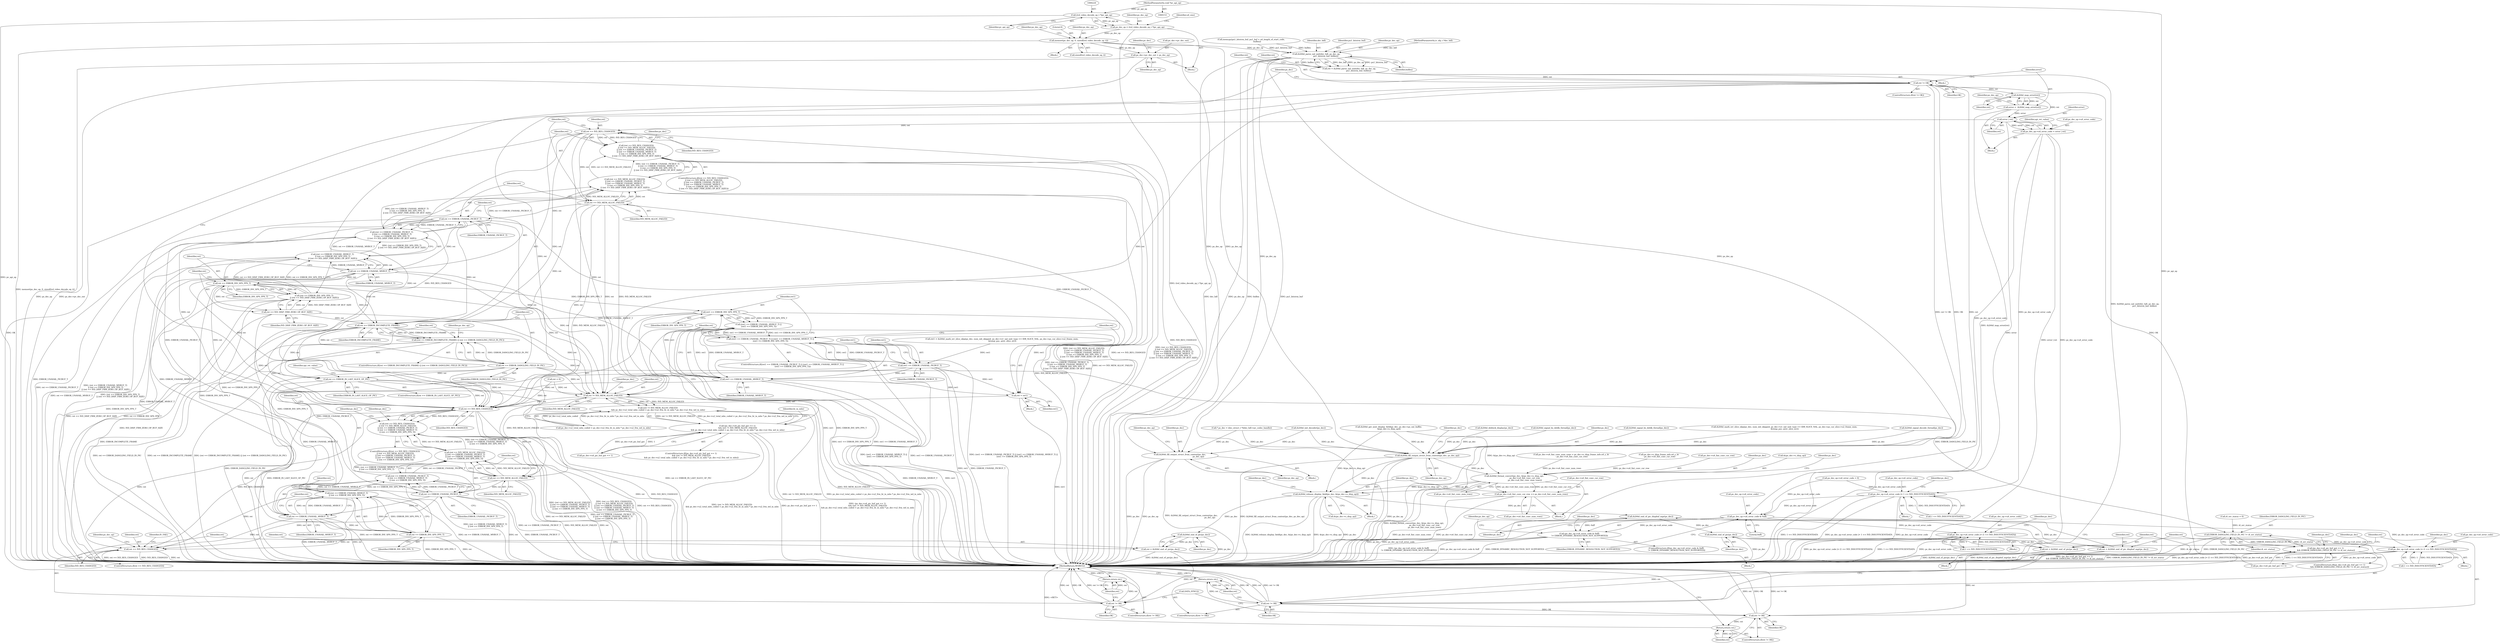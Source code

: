digraph "0_Android_e86d3cfd2bc28dac421092106751e5638d54a848@pointer" {
"1000156" [label="(MethodParameterIn,void *pv_api_op)"];
"1000223" [label="(Call,(ivd_video_decode_op_t *)pv_api_op)"];
"1000221" [label="(Call,ps_dec_op = (ivd_video_decode_op_t *)pv_api_op)"];
"1000233" [label="(Call,memset(ps_dec_op, 0, sizeof(ivd_video_decode_op_t)))"];
"1000243" [label="(Call,ps_dec->pv_dec_out = ps_dec_op)"];
"1001279" [label="(Call,ih264d_fill_output_struct_from_context(ps_dec,\n                                                           ps_dec_op))"];
"1001320" [label="(Call,ih264d_parse_nal_unit(dec_hdl, ps_dec_op,\n                              pu1_bitstrm_buf, buflen))"];
"1001318" [label="(Call,ret = ih264d_parse_nal_unit(dec_hdl, ps_dec_op,\n                              pu1_bitstrm_buf, buflen))"];
"1001326" [label="(Call,ret != OK)"];
"1001333" [label="(Call,ih264d_map_error(ret))"];
"1001331" [label="(Call,error =  ih264d_map_error(ret))"];
"1001339" [label="(Call,error | ret)"];
"1001335" [label="(Call,ps_dec_op->u4_error_code = error | ret)"];
"1001265" [label="(Call,ps_dec_op->u4_error_code |= 1 << IVD_INSUFFICIENTDATA)"];
"1001776" [label="(Call,ps_dec_op->u4_error_code & 0xff)"];
"1001775" [label="(Call,(ps_dec_op->u4_error_code & 0xff)\n != ERROR_DYNAMIC_RESOLUTION_NOT_SUPPORTED)"];
"1001808" [label="(Call,ps_dec_op->u4_error_code |= (1 << IVD_INSUFFICIENTDATA))"];
"1001828" [label="(Call,ps_dec_op->u4_error_code |= (1 << IVD_INSUFFICIENTDATA))"];
"1001347" [label="(Call,ret == IVD_RES_CHANGED)"];
"1001346" [label="(Call,(ret == IVD_RES_CHANGED)\n || (ret == IVD_MEM_ALLOC_FAILED)\n || (ret == ERROR_UNAVAIL_PICBUF_T)\n || (ret == ERROR_UNAVAIL_MVBUF_T)\n || (ret == ERROR_INV_SPS_PPS_T)\n || (ret == IVD_DISP_FRM_ZERO_OP_BUF_SIZE))"];
"1001351" [label="(Call,ret == IVD_MEM_ALLOC_FAILED)"];
"1001350" [label="(Call,(ret == IVD_MEM_ALLOC_FAILED)\n || (ret == ERROR_UNAVAIL_PICBUF_T)\n || (ret == ERROR_UNAVAIL_MVBUF_T)\n || (ret == ERROR_INV_SPS_PPS_T)\n || (ret == IVD_DISP_FRM_ZERO_OP_BUF_SIZE))"];
"1001355" [label="(Call,ret == ERROR_UNAVAIL_PICBUF_T)"];
"1001354" [label="(Call,(ret == ERROR_UNAVAIL_PICBUF_T)\n || (ret == ERROR_UNAVAIL_MVBUF_T)\n || (ret == ERROR_INV_SPS_PPS_T)\n || (ret == IVD_DISP_FRM_ZERO_OP_BUF_SIZE))"];
"1001359" [label="(Call,ret == ERROR_UNAVAIL_MVBUF_T)"];
"1001358" [label="(Call,(ret == ERROR_UNAVAIL_MVBUF_T)\n || (ret == ERROR_INV_SPS_PPS_T)\n || (ret == IVD_DISP_FRM_ZERO_OP_BUF_SIZE))"];
"1001363" [label="(Call,ret == ERROR_INV_SPS_PPS_T)"];
"1001362" [label="(Call,(ret == ERROR_INV_SPS_PPS_T)\n || (ret == IVD_DISP_FRM_ZERO_OP_BUF_SIZE))"];
"1001631" [label="(Call,(ret == ERROR_UNAVAIL_MVBUF_T)\n || (ret == ERROR_INV_SPS_PPS_T))"];
"1001627" [label="(Call,(ret == ERROR_UNAVAIL_PICBUF_T)\n || (ret == ERROR_UNAVAIL_MVBUF_T)\n || (ret == ERROR_INV_SPS_PPS_T))"];
"1001623" [label="(Call,(ret == IVD_MEM_ALLOC_FAILED)\n || (ret == ERROR_UNAVAIL_PICBUF_T)\n || (ret == ERROR_UNAVAIL_MVBUF_T)\n || (ret == ERROR_INV_SPS_PPS_T))"];
"1001619" [label="(Call,(ret == IVD_RES_CHANGED)\n || (ret == IVD_MEM_ALLOC_FAILED)\n || (ret == ERROR_UNAVAIL_PICBUF_T)\n || (ret == ERROR_UNAVAIL_MVBUF_T)\n || (ret == ERROR_INV_SPS_PPS_T))"];
"1001366" [label="(Call,ret == IVD_DISP_FRM_ZERO_OP_BUF_SIZE)"];
"1001378" [label="(Call,ret == ERROR_INCOMPLETE_FRAME)"];
"1001377" [label="(Call,(ret == ERROR_INCOMPLETE_FRAME) || (ret == ERROR_DANGLING_FIELD_IN_PIC))"];
"1001381" [label="(Call,ret == ERROR_DANGLING_FIELD_IN_PIC)"];
"1001395" [label="(Call,ret == ERROR_IN_LAST_SLICE_OF_PIC)"];
"1001510" [label="(Call,ret != IVD_MEM_ALLOC_FAILED)"];
"1001509" [label="(Call,(ret != IVD_MEM_ALLOC_FAILED)\n && ps_dec->u2_total_mbs_coded < ps_dec->u2_frm_ht_in_mbs * ps_dec->u2_frm_wd_in_mbs)"];
"1001503" [label="(Call,(ps_dec->u4_pic_buf_got == 1)\n && (ret != IVD_MEM_ALLOC_FAILED)\n && ps_dec->u2_total_mbs_coded < ps_dec->u2_frm_ht_in_mbs * ps_dec->u2_frm_wd_in_mbs)"];
"1001620" [label="(Call,ret == IVD_RES_CHANGED)"];
"1001624" [label="(Call,ret == IVD_MEM_ALLOC_FAILED)"];
"1001628" [label="(Call,ret == ERROR_UNAVAIL_PICBUF_T)"];
"1001632" [label="(Call,ret == ERROR_UNAVAIL_MVBUF_T)"];
"1001635" [label="(Call,ret == ERROR_INV_SPS_PPS_T)"];
"1001651" [label="(Call,ret == IVD_RES_CHANGED)"];
"1001881" [label="(Call,ERROR_DANGLING_FIELD_IN_PIC != i4_err_status)"];
"1001875" [label="(Call,(ps_dec->u4_pic_buf_got == 1)\n && (ERROR_DANGLING_FIELD_IN_PIC != i4_err_status))"];
"1001611" [label="(Call,ret1 == ERROR_INV_SPS_PPS_T)"];
"1001607" [label="(Call,(ret1 == ERROR_UNAVAIL_MVBUF_T) ||\n (ret1 == ERROR_INV_SPS_PPS_T))"];
"1001603" [label="(Call,(ret1 == ERROR_UNAVAIL_PICBUF_T) || (ret1 == ERROR_UNAVAIL_MVBUF_T) ||\n (ret1 == ERROR_INV_SPS_PPS_T))"];
"1001615" [label="(Call,ret = ret1)"];
"1001608" [label="(Call,ret1 == ERROR_UNAVAIL_MVBUF_T)"];
"1001604" [label="(Call,ret1 == ERROR_UNAVAIL_PICBUF_T)"];
"1002237" [label="(Call,ret != OK)"];
"1002240" [label="(Return,return ret;)"];
"1002247" [label="(Call,ret != OK)"];
"1002250" [label="(Return,return ret;)"];
"1002259" [label="(Call,ret != OK)"];
"1002262" [label="(Return,return ret;)"];
"1002092" [label="(Call,ih264d_fill_output_struct_from_context(ps_dec, ps_dec_op))"];
"1002123" [label="(Call,ih264d_format_convert(ps_dec, &(ps_dec->s_disp_op),\n                                  ps_dec->u4_fmt_conv_cur_row,\n                                  ps_dec->u4_fmt_conv_num_rows))"];
"1002135" [label="(Call,ps_dec->u4_fmt_conv_cur_row += ps_dec->u4_fmt_conv_num_rows)"];
"1002142" [label="(Call,ih264d_release_display_field(ps_dec, &(ps_dec->s_disp_op)))"];
"1002234" [label="(Call,ih264d_end_of_pic_dispbuf_mgr(ps_dec))"];
"1002232" [label="(Call,ret = ih264d_end_of_pic_dispbuf_mgr(ps_dec))"];
"1002244" [label="(Call,ih264d_end_of_pic(ps_dec))"];
"1002242" [label="(Call,ret = ih264d_end_of_pic(ps_dec))"];
"1002256" [label="(Call,ih264d_end_of_pic(ps_dec))"];
"1002254" [label="(Call,ret = ih264d_end_of_pic(ps_dec))"];
"1001502" [label="(ControlStructure,if((ps_dec->u4_pic_buf_got == 1)\n && (ret != IVD_MEM_ALLOC_FAILED)\n && ps_dec->u2_total_mbs_coded < ps_dec->u2_frm_ht_in_mbs * ps_dec->u2_frm_wd_in_mbs))"];
"1001629" [label="(Identifier,ret)"];
"1001335" [label="(Call,ps_dec_op->u4_error_code = error | ret)"];
"1001379" [label="(Identifier,ret)"];
"1002247" [label="(Call,ret != OK)"];
"1001328" [label="(Identifier,OK)"];
"1001269" [label="(Call,1 << IVD_INSUFFICIENTDATA)"];
"1002248" [label="(Identifier,ret)"];
"1001882" [label="(Identifier,ERROR_DANGLING_FIELD_IN_PIC)"];
"1001343" [label="(Identifier,api_ret_value)"];
"1001259" [label="(Block,)"];
"1001828" [label="(Call,ps_dec_op->u4_error_code |= (1 << IVD_INSUFFICIENTDATA))"];
"1001615" [label="(Call,ret = ret1)"];
"1001650" [label="(ControlStructure,if(ret == IVD_RES_CHANGED))"];
"1002253" [label="(Block,)"];
"1002135" [label="(Call,ps_dec->u4_fmt_conv_cur_row += ps_dec->u4_fmt_conv_num_rows)"];
"1001340" [label="(Identifier,error)"];
"1002114" [label="(Call,ps_dec->s_disp_frame_info.u4_y_ht\n - ps_dec->u4_fmt_conv_cur_row)"];
"1000234" [label="(Identifier,ps_dec_op)"];
"1002244" [label="(Call,ih264d_end_of_pic(ps_dec))"];
"1001387" [label="(Identifier,ps_dec_op)"];
"1002249" [label="(Identifier,OK)"];
"1002245" [label="(Identifier,ps_dec)"];
"1001614" [label="(Block,)"];
"1001358" [label="(Call,(ret == ERROR_UNAVAIL_MVBUF_T)\n || (ret == ERROR_INV_SPS_PPS_T)\n || (ret == IVD_DISP_FRM_ZERO_OP_BUF_SIZE))"];
"1001377" [label="(Call,(ret == ERROR_INCOMPLETE_FRAME) || (ret == ERROR_DANGLING_FIELD_IN_PIC))"];
"1002250" [label="(Return,return ret;)"];
"1002046" [label="(Identifier,ps_dec)"];
"1002124" [label="(Identifier,ps_dec)"];
"1001345" [label="(ControlStructure,if((ret == IVD_RES_CHANGED)\n || (ret == IVD_MEM_ALLOC_FAILED)\n || (ret == ERROR_UNAVAIL_PICBUF_T)\n || (ret == ERROR_UNAVAIL_MVBUF_T)\n || (ret == ERROR_INV_SPS_PPS_T)\n || (ret == IVD_DISP_FRM_ZERO_OP_BUF_SIZE)))"];
"1001349" [label="(Identifier,IVD_RES_CHANGED)"];
"1001284" [label="(Identifier,ps_dec_op)"];
"1001324" [label="(Identifier,buflen)"];
"1001281" [label="(Identifier,ps_dec_op)"];
"1001367" [label="(Identifier,ret)"];
"1001329" [label="(Block,)"];
"1001381" [label="(Call,ret == ERROR_DANGLING_FIELD_IN_PIC)"];
"1000159" [label="(Call,* ps_dec = (dec_struct_t *)(dec_hdl->pv_codec_handle))"];
"1001515" [label="(Identifier,ps_dec)"];
"1000194" [label="(Call,ret = 0)"];
"1002231" [label="(Block,)"];
"1002251" [label="(Identifier,ret)"];
"1002241" [label="(Identifier,ret)"];
"1001888" [label="(Identifier,ps_dec)"];
"1001876" [label="(Call,ps_dec->u4_pic_buf_got == 1)"];
"1001322" [label="(Identifier,ps_dec_op)"];
"1001361" [label="(Identifier,ERROR_UNAVAIL_MVBUF_T)"];
"1000225" [label="(Identifier,pv_api_op)"];
"1002098" [label="(Identifier,ps_dec)"];
"1001634" [label="(Identifier,ERROR_UNAVAIL_MVBUF_T)"];
"1001360" [label="(Identifier,ret)"];
"1002243" [label="(Identifier,ret)"];
"1001380" [label="(Identifier,ERROR_INCOMPLETE_FRAME)"];
"1001781" [label="(Identifier,ERROR_DYNAMIC_RESOLUTION_NOT_SUPPORTED)"];
"1001509" [label="(Call,(ret != IVD_MEM_ALLOC_FAILED)\n && ps_dec->u2_total_mbs_coded < ps_dec->u2_frm_ht_in_mbs * ps_dec->u2_frm_wd_in_mbs)"];
"1000251" [label="(Identifier,ps_dec)"];
"1001396" [label="(Identifier,ret)"];
"1001531" [label="(Identifier,ht_in_mbs)"];
"1001359" [label="(Call,ret == ERROR_UNAVAIL_MVBUF_T)"];
"1002139" [label="(Call,ps_dec->u4_fmt_conv_num_rows)"];
"1000154" [label="(MethodParameterIn,iv_obj_t *dec_hdl)"];
"1001394" [label="(ControlStructure,if(ret == ERROR_IN_LAST_SLICE_OF_PIC))"];
"1002258" [label="(ControlStructure,if(ret != OK))"];
"1002152" [label="(Identifier,ps_dec)"];
"1001657" [label="(Identifier,ps_dec_op)"];
"1001613" [label="(Identifier,ERROR_INV_SPS_PPS_T)"];
"1002132" [label="(Call,ps_dec->u4_fmt_conv_num_rows)"];
"1001318" [label="(Call,ret = ih264d_parse_nal_unit(dec_hdl, ps_dec_op,\n                              pu1_bitstrm_buf, buflen))"];
"1002254" [label="(Call,ret = ih264d_end_of_pic(ps_dec))"];
"1001347" [label="(Call,ret == IVD_RES_CHANGED)"];
"1001625" [label="(Identifier,ret)"];
"1001405" [label="(Identifier,ps_dec)"];
"1000240" [label="(Identifier,ps_dec_op)"];
"1001607" [label="(Call,(ret1 == ERROR_UNAVAIL_MVBUF_T) ||\n (ret1 == ERROR_INV_SPS_PPS_T))"];
"1002235" [label="(Identifier,ps_dec)"];
"1000222" [label="(Identifier,ps_dec_op)"];
"1002233" [label="(Identifier,ret)"];
"1001231" [label="(Call,memcpy(pu1_bitstrm_buf, pu1_buf + u4_length_of_start_code,\n                   buflen))"];
"1001511" [label="(Identifier,ret)"];
"1002052" [label="(Block,)"];
"1001651" [label="(Call,ret == IVD_RES_CHANGED)"];
"1001635" [label="(Call,ret == ERROR_INV_SPS_PPS_T)"];
"1000226" [label="(Block,)"];
"1001348" [label="(Identifier,ret)"];
"1001785" [label="(Identifier,ps_dec_op)"];
"1001775" [label="(Call,(ps_dec_op->u4_error_code & 0xff)\n != ERROR_DYNAMIC_RESOLUTION_NOT_SUPPORTED)"];
"1002109" [label="(Block,)"];
"1001935" [label="(Call,ih264d_deblock_display(ps_dec))"];
"1001382" [label="(Identifier,ret)"];
"1001636" [label="(Identifier,ret)"];
"1001621" [label="(Identifier,ret)"];
"1001626" [label="(Identifier,IVD_MEM_ALLOC_FAILED)"];
"1001278" [label="(Block,)"];
"1001609" [label="(Identifier,ret1)"];
"1001395" [label="(Call,ret == ERROR_IN_LAST_SLICE_OF_PIC)"];
"1001652" [label="(Identifier,ret)"];
"1000229" [label="(Identifier,u4_size)"];
"1000223" [label="(Call,(ivd_video_decode_op_t *)pv_api_op)"];
"1000157" [label="(Block,)"];
"1002242" [label="(Call,ret = ih264d_end_of_pic(ps_dec))"];
"1001279" [label="(Call,ih264d_fill_output_struct_from_context(ps_dec,\n                                                           ps_dec_op))"];
"1001612" [label="(Identifier,ret1)"];
"1001504" [label="(Call,ps_dec->u4_pic_buf_got == 1)"];
"1002092" [label="(Call,ih264d_fill_output_struct_from_context(ps_dec, ps_dec_op))"];
"1001327" [label="(Identifier,ret)"];
"1001372" [label="(Identifier,ps_dec)"];
"1002125" [label="(Call,&(ps_dec->s_disp_op))"];
"1001337" [label="(Identifier,ps_dec_op)"];
"1001618" [label="(ControlStructure,if((ret == IVD_RES_CHANGED)\n || (ret == IVD_MEM_ALLOC_FAILED)\n || (ret == ERROR_UNAVAIL_PICBUF_T)\n || (ret == ERROR_UNAVAIL_MVBUF_T)\n || (ret == ERROR_INV_SPS_PPS_T)))"];
"1000156" [label="(MethodParameterIn,void *pv_api_op)"];
"1001653" [label="(Identifier,IVD_RES_CHANGED)"];
"1001368" [label="(Identifier,IVD_DISP_FRM_ZERO_OP_BUF_SIZE)"];
"1002262" [label="(Return,return ret;)"];
"1002136" [label="(Call,ps_dec->u4_fmt_conv_cur_row)"];
"1001776" [label="(Call,ps_dec_op->u4_error_code & 0xff)"];
"1001331" [label="(Call,error =  ih264d_map_error(ret))"];
"1001334" [label="(Identifier,ret)"];
"1000490" [label="(Call,ps_dec_op->u4_error_code = 0)"];
"1000998" [label="(Block,)"];
"1001829" [label="(Call,ps_dec_op->u4_error_code)"];
"1001356" [label="(Identifier,ret)"];
"1001341" [label="(Identifier,ret)"];
"1002240" [label="(Return,return ret;)"];
"1002137" [label="(Identifier,ps_dec)"];
"1001319" [label="(Identifier,ret)"];
"1002110" [label="(Call,ps_dec->u4_fmt_conv_num_rows = ps_dec->s_disp_frame_info.u4_y_ht\n - ps_dec->u4_fmt_conv_cur_row)"];
"1001664" [label="(Identifier,ps_dec)"];
"1002144" [label="(Call,&(ps_dec->s_disp_op))"];
"1000235" [label="(Literal,0)"];
"1001336" [label="(Call,ps_dec_op->u4_error_code)"];
"1001357" [label="(Identifier,ERROR_UNAVAIL_PICBUF_T)"];
"1001881" [label="(Call,ERROR_DANGLING_FIELD_IN_PIC != i4_err_status)"];
"1001883" [label="(Identifier,i4_err_status)"];
"1002239" [label="(Identifier,OK)"];
"1001661" [label="(Identifier,IV_FAIL)"];
"1000236" [label="(Call,sizeof(ivd_video_decode_op_t))"];
"1001780" [label="(Literal,0xff)"];
"1001321" [label="(Identifier,dec_hdl)"];
"1000221" [label="(Call,ps_dec_op = (ivd_video_decode_op_t *)pv_api_op)"];
"1001628" [label="(Call,ret == ERROR_UNAVAIL_PICBUF_T)"];
"1002236" [label="(ControlStructure,if(ret != OK))"];
"1002263" [label="(Identifier,ret)"];
"1002255" [label="(Identifier,ret)"];
"1000247" [label="(Identifier,ps_dec_op)"];
"1001622" [label="(Identifier,IVD_RES_CHANGED)"];
"1001602" [label="(ControlStructure,if((ret1 == ERROR_UNAVAIL_PICBUF_T) || (ret1 == ERROR_UNAVAIL_MVBUF_T) ||\n (ret1 == ERROR_INV_SPS_PPS_T)))"];
"1001616" [label="(Identifier,ret)"];
"1001809" [label="(Call,ps_dec_op->u4_error_code)"];
"1002123" [label="(Call,ih264d_format_convert(ps_dec, &(ps_dec->s_disp_op),\n                                  ps_dec->u4_fmt_conv_cur_row,\n                                  ps_dec->u4_fmt_conv_num_rows))"];
"1001266" [label="(Call,ps_dec_op->u4_error_code)"];
"1002237" [label="(Call,ret != OK)"];
"1001346" [label="(Call,(ret == IVD_RES_CHANGED)\n || (ret == IVD_MEM_ALLOC_FAILED)\n || (ret == ERROR_UNAVAIL_PICBUF_T)\n || (ret == ERROR_UNAVAIL_MVBUF_T)\n || (ret == ERROR_INV_SPS_PPS_T)\n || (ret == IVD_DISP_FRM_ZERO_OP_BUF_SIZE))"];
"1000167" [label="(Call,i4_err_status = 0)"];
"1001875" [label="(Call,(ps_dec->u4_pic_buf_got == 1)\n && (ERROR_DANGLING_FIELD_IN_PIC != i4_err_status))"];
"1001624" [label="(Call,ret == IVD_MEM_ALLOC_FAILED)"];
"1001771" [label="(Call,ih264d_signal_bs_deblk_thread(ps_dec))"];
"1002093" [label="(Identifier,ps_dec)"];
"1001637" [label="(Identifier,ERROR_INV_SPS_PPS_T)"];
"1001812" [label="(Call,1 << IVD_INSUFFICIENTDATA)"];
"1001619" [label="(Call,(ret == IVD_RES_CHANGED)\n || (ret == IVD_MEM_ALLOC_FAILED)\n || (ret == ERROR_UNAVAIL_PICBUF_T)\n || (ret == ERROR_UNAVAIL_MVBUF_T)\n || (ret == ERROR_INV_SPS_PPS_T))"];
"1001323" [label="(Identifier,pu1_bitstrm_buf)"];
"1001280" [label="(Identifier,ps_dec)"];
"1001832" [label="(Call,1 << IVD_INSUFFICIENTDATA)"];
"1001604" [label="(Call,ret1 == ERROR_UNAVAIL_PICBUF_T)"];
"1001633" [label="(Identifier,ret)"];
"1002257" [label="(Identifier,ps_dec)"];
"1001606" [label="(Identifier,ERROR_UNAVAIL_PICBUF_T)"];
"1001325" [label="(ControlStructure,if(ret != OK))"];
"1001827" [label="(Block,)"];
"1002142" [label="(Call,ih264d_release_display_field(ps_dec, &(ps_dec->s_disp_op)))"];
"1002234" [label="(Call,ih264d_end_of_pic_dispbuf_mgr(ps_dec))"];
"1002238" [label="(Identifier,ret)"];
"1002246" [label="(ControlStructure,if(ret != OK))"];
"1001874" [label="(ControlStructure,if((ps_dec->u4_pic_buf_got == 1)\n && (ERROR_DANGLING_FIELD_IN_PIC != i4_err_status)))"];
"1002064" [label="(Call,ih264d_get_next_display_field(ps_dec, ps_dec->ps_out_buffer,\n &(ps_dec->s_disp_op)))"];
"1002050" [label="(Call,ih264d_signal_bs_deblk_thread(ps_dec))"];
"1001378" [label="(Call,ret == ERROR_INCOMPLETE_FRAME)"];
"1001366" [label="(Call,ret == IVD_DISP_FRM_ZERO_OP_BUF_SIZE)"];
"1001623" [label="(Call,(ret == IVD_MEM_ALLOC_FAILED)\n || (ret == ERROR_UNAVAIL_PICBUF_T)\n || (ret == ERROR_UNAVAIL_MVBUF_T)\n || (ret == ERROR_INV_SPS_PPS_T))"];
"1001617" [label="(Identifier,ret1)"];
"1001339" [label="(Call,error | ret)"];
"1001513" [label="(Call,ps_dec->u2_total_mbs_coded < ps_dec->u2_frm_ht_in_mbs * ps_dec->u2_frm_wd_in_mbs)"];
"1001807" [label="(Block,)"];
"1001363" [label="(Call,ret == ERROR_INV_SPS_PPS_T)"];
"1001586" [label="(Call,ih264d_mark_err_slice_skip(ps_dec, num_mb_skipped, ps_dec->u1_nal_unit_type == IDR_SLICE_NAL, ps_dec->ps_cur_slice->u2_frame_num,\n &temp_poc, prev_slice_err))"];
"1002129" [label="(Call,ps_dec->u4_fmt_conv_cur_row)"];
"1002232" [label="(Call,ret = ih264d_end_of_pic_dispbuf_mgr(ps_dec))"];
"1002264" [label="(Call,DATA_SYNC())"];
"1001383" [label="(Identifier,ERROR_DANGLING_FIELD_IN_PIC)"];
"1002272" [label="(MethodReturn,WORD32)"];
"1000233" [label="(Call,memset(ps_dec_op, 0, sizeof(ivd_video_decode_op_t)))"];
"1001640" [label="(Identifier,ps_dec)"];
"1000244" [label="(Call,ps_dec->pv_dec_out)"];
"1001808" [label="(Call,ps_dec_op->u4_error_code |= (1 << IVD_INSUFFICIENTDATA))"];
"1001774" [label="(ControlStructure,if((ps_dec_op->u4_error_code & 0xff)\n != ERROR_DYNAMIC_RESOLUTION_NOT_SUPPORTED))"];
"1002256" [label="(Call,ih264d_end_of_pic(ps_dec))"];
"1001837" [label="(Identifier,ps_dec)"];
"1001777" [label="(Call,ps_dec_op->u4_error_code)"];
"1001365" [label="(Identifier,ERROR_INV_SPS_PPS_T)"];
"1001354" [label="(Call,(ret == ERROR_UNAVAIL_PICBUF_T)\n || (ret == ERROR_UNAVAIL_MVBUF_T)\n || (ret == ERROR_INV_SPS_PPS_T)\n || (ret == IVD_DISP_FRM_ZERO_OP_BUF_SIZE))"];
"1001512" [label="(Identifier,IVD_MEM_ALLOC_FAILED)"];
"1001630" [label="(Identifier,ERROR_UNAVAIL_PICBUF_T)"];
"1001605" [label="(Identifier,ret1)"];
"1002094" [label="(Identifier,ps_dec_op)"];
"1000243" [label="(Call,ps_dec->pv_dec_out = ps_dec_op)"];
"1001608" [label="(Call,ret1 == ERROR_UNAVAIL_MVBUF_T)"];
"1001510" [label="(Call,ret != IVD_MEM_ALLOC_FAILED)"];
"1001631" [label="(Call,(ret == ERROR_UNAVAIL_MVBUF_T)\n || (ret == ERROR_INV_SPS_PPS_T))"];
"1001632" [label="(Call,ret == ERROR_UNAVAIL_MVBUF_T)"];
"1001351" [label="(Call,ret == IVD_MEM_ALLOC_FAILED)"];
"1001400" [label="(Identifier,api_ret_value)"];
"1001503" [label="(Call,(ps_dec->u4_pic_buf_got == 1)\n && (ret != IVD_MEM_ALLOC_FAILED)\n && ps_dec->u2_total_mbs_coded < ps_dec->u2_frm_ht_in_mbs * ps_dec->u2_frm_wd_in_mbs)"];
"1001326" [label="(Call,ret != OK)"];
"1001397" [label="(Identifier,ERROR_IN_LAST_SLICE_OF_PIC)"];
"1001275" [label="(Identifier,ps_dec)"];
"1002143" [label="(Identifier,ps_dec)"];
"1002259" [label="(Call,ret != OK)"];
"1001584" [label="(Call,ret1 = ih264d_mark_err_slice_skip(ps_dec, num_mb_skipped, ps_dec->u1_nal_unit_type == IDR_SLICE_NAL, ps_dec->ps_cur_slice->u2_frame_num,\n &temp_poc, prev_slice_err))"];
"1001819" [label="(Identifier,ps_dec)"];
"1001320" [label="(Call,ih264d_parse_nal_unit(dec_hdl, ps_dec_op,\n                              pu1_bitstrm_buf, buflen))"];
"1001265" [label="(Call,ps_dec_op->u4_error_code |= 1 << IVD_INSUFFICIENTDATA)"];
"1001355" [label="(Call,ret == ERROR_UNAVAIL_PICBUF_T)"];
"1001762" [label="(Call,ih264d_signal_decode_thread(ps_dec))"];
"1001353" [label="(Identifier,IVD_MEM_ALLOC_FAILED)"];
"1001603" [label="(Call,(ret1 == ERROR_UNAVAIL_PICBUF_T) || (ret1 == ERROR_UNAVAIL_MVBUF_T) ||\n (ret1 == ERROR_INV_SPS_PPS_T))"];
"1001611" [label="(Call,ret1 == ERROR_INV_SPS_PPS_T)"];
"1000918" [label="(Call,ih264d_init_decoder(ps_dec))"];
"1001350" [label="(Call,(ret == IVD_MEM_ALLOC_FAILED)\n || (ret == ERROR_UNAVAIL_PICBUF_T)\n || (ret == ERROR_UNAVAIL_MVBUF_T)\n || (ret == ERROR_INV_SPS_PPS_T)\n || (ret == IVD_DISP_FRM_ZERO_OP_BUF_SIZE))"];
"1001362" [label="(Call,(ret == ERROR_INV_SPS_PPS_T)\n || (ret == IVD_DISP_FRM_ZERO_OP_BUF_SIZE))"];
"1001610" [label="(Identifier,ERROR_UNAVAIL_MVBUF_T)"];
"1001627" [label="(Call,(ret == ERROR_UNAVAIL_PICBUF_T)\n || (ret == ERROR_UNAVAIL_MVBUF_T)\n || (ret == ERROR_INV_SPS_PPS_T))"];
"1001804" [label="(Identifier,ps_dec)"];
"1001332" [label="(Identifier,error)"];
"1001333" [label="(Call,ih264d_map_error(ret))"];
"1001364" [label="(Identifier,ret)"];
"1001376" [label="(ControlStructure,if((ret == ERROR_INCOMPLETE_FRAME) || (ret == ERROR_DANGLING_FIELD_IN_PIC)))"];
"1002260" [label="(Identifier,ret)"];
"1001352" [label="(Identifier,ret)"];
"1002261" [label="(Identifier,OK)"];
"1001620" [label="(Call,ret == IVD_RES_CHANGED)"];
"1000156" -> "1000153"  [label="AST: "];
"1000156" -> "1002272"  [label="DDG: pv_api_op"];
"1000156" -> "1000223"  [label="DDG: pv_api_op"];
"1000223" -> "1000221"  [label="AST: "];
"1000223" -> "1000225"  [label="CFG: "];
"1000224" -> "1000223"  [label="AST: "];
"1000225" -> "1000223"  [label="AST: "];
"1000221" -> "1000223"  [label="CFG: "];
"1000223" -> "1002272"  [label="DDG: pv_api_op"];
"1000223" -> "1000221"  [label="DDG: pv_api_op"];
"1000221" -> "1000157"  [label="AST: "];
"1000222" -> "1000221"  [label="AST: "];
"1000229" -> "1000221"  [label="CFG: "];
"1000221" -> "1002272"  [label="DDG: (ivd_video_decode_op_t *)pv_api_op"];
"1000221" -> "1000233"  [label="DDG: ps_dec_op"];
"1000233" -> "1000226"  [label="AST: "];
"1000233" -> "1000236"  [label="CFG: "];
"1000234" -> "1000233"  [label="AST: "];
"1000235" -> "1000233"  [label="AST: "];
"1000236" -> "1000233"  [label="AST: "];
"1000240" -> "1000233"  [label="CFG: "];
"1000233" -> "1002272"  [label="DDG: memset(ps_dec_op, 0, sizeof(ivd_video_decode_op_t))"];
"1000233" -> "1000243"  [label="DDG: ps_dec_op"];
"1000233" -> "1001279"  [label="DDG: ps_dec_op"];
"1000233" -> "1001320"  [label="DDG: ps_dec_op"];
"1000233" -> "1002092"  [label="DDG: ps_dec_op"];
"1000243" -> "1000157"  [label="AST: "];
"1000243" -> "1000247"  [label="CFG: "];
"1000244" -> "1000243"  [label="AST: "];
"1000247" -> "1000243"  [label="AST: "];
"1000251" -> "1000243"  [label="CFG: "];
"1000243" -> "1002272"  [label="DDG: ps_dec->pv_dec_out"];
"1000243" -> "1002272"  [label="DDG: ps_dec_op"];
"1001279" -> "1001278"  [label="AST: "];
"1001279" -> "1001281"  [label="CFG: "];
"1001280" -> "1001279"  [label="AST: "];
"1001281" -> "1001279"  [label="AST: "];
"1001284" -> "1001279"  [label="CFG: "];
"1001279" -> "1002272"  [label="DDG: ps_dec"];
"1001279" -> "1002272"  [label="DDG: ps_dec_op"];
"1001279" -> "1002272"  [label="DDG: ih264d_fill_output_struct_from_context(ps_dec,\n                                                           ps_dec_op)"];
"1000918" -> "1001279"  [label="DDG: ps_dec"];
"1000159" -> "1001279"  [label="DDG: ps_dec"];
"1001320" -> "1001279"  [label="DDG: ps_dec_op"];
"1001320" -> "1001318"  [label="AST: "];
"1001320" -> "1001324"  [label="CFG: "];
"1001321" -> "1001320"  [label="AST: "];
"1001322" -> "1001320"  [label="AST: "];
"1001323" -> "1001320"  [label="AST: "];
"1001324" -> "1001320"  [label="AST: "];
"1001318" -> "1001320"  [label="CFG: "];
"1001320" -> "1002272"  [label="DDG: dec_hdl"];
"1001320" -> "1002272"  [label="DDG: ps_dec_op"];
"1001320" -> "1002272"  [label="DDG: buflen"];
"1001320" -> "1002272"  [label="DDG: pu1_bitstrm_buf"];
"1001320" -> "1001318"  [label="DDG: dec_hdl"];
"1001320" -> "1001318"  [label="DDG: ps_dec_op"];
"1001320" -> "1001318"  [label="DDG: pu1_bitstrm_buf"];
"1001320" -> "1001318"  [label="DDG: buflen"];
"1000154" -> "1001320"  [label="DDG: dec_hdl"];
"1001231" -> "1001320"  [label="DDG: pu1_bitstrm_buf"];
"1001231" -> "1001320"  [label="DDG: buflen"];
"1001320" -> "1002092"  [label="DDG: ps_dec_op"];
"1001318" -> "1000998"  [label="AST: "];
"1001319" -> "1001318"  [label="AST: "];
"1001327" -> "1001318"  [label="CFG: "];
"1001318" -> "1002272"  [label="DDG: ih264d_parse_nal_unit(dec_hdl, ps_dec_op,\n                              pu1_bitstrm_buf, buflen)"];
"1001318" -> "1001326"  [label="DDG: ret"];
"1001326" -> "1001325"  [label="AST: "];
"1001326" -> "1001328"  [label="CFG: "];
"1001327" -> "1001326"  [label="AST: "];
"1001328" -> "1001326"  [label="AST: "];
"1001332" -> "1001326"  [label="CFG: "];
"1001405" -> "1001326"  [label="CFG: "];
"1001326" -> "1002272"  [label="DDG: ret != OK"];
"1001326" -> "1002272"  [label="DDG: OK"];
"1001326" -> "1002272"  [label="DDG: ret"];
"1001326" -> "1001333"  [label="DDG: ret"];
"1001326" -> "1001510"  [label="DDG: ret"];
"1001326" -> "1001620"  [label="DDG: ret"];
"1001326" -> "1002237"  [label="DDG: OK"];
"1001326" -> "1002259"  [label="DDG: OK"];
"1001333" -> "1001331"  [label="AST: "];
"1001333" -> "1001334"  [label="CFG: "];
"1001334" -> "1001333"  [label="AST: "];
"1001331" -> "1001333"  [label="CFG: "];
"1001333" -> "1001331"  [label="DDG: ret"];
"1001333" -> "1001339"  [label="DDG: ret"];
"1001331" -> "1001329"  [label="AST: "];
"1001332" -> "1001331"  [label="AST: "];
"1001337" -> "1001331"  [label="CFG: "];
"1001331" -> "1002272"  [label="DDG: ih264d_map_error(ret)"];
"1001331" -> "1001339"  [label="DDG: error"];
"1001339" -> "1001335"  [label="AST: "];
"1001339" -> "1001341"  [label="CFG: "];
"1001340" -> "1001339"  [label="AST: "];
"1001341" -> "1001339"  [label="AST: "];
"1001335" -> "1001339"  [label="CFG: "];
"1001339" -> "1002272"  [label="DDG: error"];
"1001339" -> "1001335"  [label="DDG: error"];
"1001339" -> "1001335"  [label="DDG: ret"];
"1001339" -> "1001347"  [label="DDG: ret"];
"1001335" -> "1001329"  [label="AST: "];
"1001336" -> "1001335"  [label="AST: "];
"1001343" -> "1001335"  [label="CFG: "];
"1001335" -> "1002272"  [label="DDG: error | ret"];
"1001335" -> "1002272"  [label="DDG: ps_dec_op->u4_error_code"];
"1001335" -> "1001265"  [label="DDG: ps_dec_op->u4_error_code"];
"1001335" -> "1001776"  [label="DDG: ps_dec_op->u4_error_code"];
"1001265" -> "1001259"  [label="AST: "];
"1001265" -> "1001269"  [label="CFG: "];
"1001266" -> "1001265"  [label="AST: "];
"1001269" -> "1001265"  [label="AST: "];
"1001275" -> "1001265"  [label="CFG: "];
"1001265" -> "1002272"  [label="DDG: ps_dec_op->u4_error_code |= 1 << IVD_INSUFFICIENTDATA"];
"1001265" -> "1002272"  [label="DDG: ps_dec_op->u4_error_code"];
"1001265" -> "1002272"  [label="DDG: 1 << IVD_INSUFFICIENTDATA"];
"1000490" -> "1001265"  [label="DDG: ps_dec_op->u4_error_code"];
"1001269" -> "1001265"  [label="DDG: 1"];
"1001269" -> "1001265"  [label="DDG: IVD_INSUFFICIENTDATA"];
"1001265" -> "1001776"  [label="DDG: ps_dec_op->u4_error_code"];
"1001776" -> "1001775"  [label="AST: "];
"1001776" -> "1001780"  [label="CFG: "];
"1001777" -> "1001776"  [label="AST: "];
"1001780" -> "1001776"  [label="AST: "];
"1001781" -> "1001776"  [label="CFG: "];
"1001776" -> "1002272"  [label="DDG: ps_dec_op->u4_error_code"];
"1001776" -> "1001775"  [label="DDG: ps_dec_op->u4_error_code"];
"1001776" -> "1001775"  [label="DDG: 0xff"];
"1000490" -> "1001776"  [label="DDG: ps_dec_op->u4_error_code"];
"1001776" -> "1001808"  [label="DDG: ps_dec_op->u4_error_code"];
"1001776" -> "1001828"  [label="DDG: ps_dec_op->u4_error_code"];
"1001775" -> "1001774"  [label="AST: "];
"1001775" -> "1001781"  [label="CFG: "];
"1001781" -> "1001775"  [label="AST: "];
"1001785" -> "1001775"  [label="CFG: "];
"1001804" -> "1001775"  [label="CFG: "];
"1001775" -> "1002272"  [label="DDG: ERROR_DYNAMIC_RESOLUTION_NOT_SUPPORTED"];
"1001775" -> "1002272"  [label="DDG: (ps_dec_op->u4_error_code & 0xff)\n != ERROR_DYNAMIC_RESOLUTION_NOT_SUPPORTED"];
"1001775" -> "1002272"  [label="DDG: ps_dec_op->u4_error_code & 0xff"];
"1001808" -> "1001807"  [label="AST: "];
"1001808" -> "1001812"  [label="CFG: "];
"1001809" -> "1001808"  [label="AST: "];
"1001812" -> "1001808"  [label="AST: "];
"1001819" -> "1001808"  [label="CFG: "];
"1001808" -> "1002272"  [label="DDG: ps_dec_op->u4_error_code |= (1 << IVD_INSUFFICIENTDATA)"];
"1001808" -> "1002272"  [label="DDG: 1 << IVD_INSUFFICIENTDATA"];
"1001808" -> "1002272"  [label="DDG: ps_dec_op->u4_error_code"];
"1001812" -> "1001808"  [label="DDG: 1"];
"1001812" -> "1001808"  [label="DDG: IVD_INSUFFICIENTDATA"];
"1001808" -> "1001828"  [label="DDG: ps_dec_op->u4_error_code"];
"1001828" -> "1001827"  [label="AST: "];
"1001828" -> "1001832"  [label="CFG: "];
"1001829" -> "1001828"  [label="AST: "];
"1001832" -> "1001828"  [label="AST: "];
"1001837" -> "1001828"  [label="CFG: "];
"1001828" -> "1002272"  [label="DDG: ps_dec_op->u4_error_code"];
"1001828" -> "1002272"  [label="DDG: ps_dec_op->u4_error_code |= (1 << IVD_INSUFFICIENTDATA)"];
"1001828" -> "1002272"  [label="DDG: 1 << IVD_INSUFFICIENTDATA"];
"1001832" -> "1001828"  [label="DDG: 1"];
"1001832" -> "1001828"  [label="DDG: IVD_INSUFFICIENTDATA"];
"1001347" -> "1001346"  [label="AST: "];
"1001347" -> "1001349"  [label="CFG: "];
"1001348" -> "1001347"  [label="AST: "];
"1001349" -> "1001347"  [label="AST: "];
"1001352" -> "1001347"  [label="CFG: "];
"1001346" -> "1001347"  [label="CFG: "];
"1001347" -> "1002272"  [label="DDG: IVD_RES_CHANGED"];
"1001347" -> "1001346"  [label="DDG: ret"];
"1001347" -> "1001346"  [label="DDG: IVD_RES_CHANGED"];
"1001347" -> "1001351"  [label="DDG: ret"];
"1001347" -> "1001378"  [label="DDG: ret"];
"1001347" -> "1001510"  [label="DDG: ret"];
"1001347" -> "1001620"  [label="DDG: ret"];
"1001347" -> "1001620"  [label="DDG: IVD_RES_CHANGED"];
"1001346" -> "1001345"  [label="AST: "];
"1001346" -> "1001350"  [label="CFG: "];
"1001350" -> "1001346"  [label="AST: "];
"1001372" -> "1001346"  [label="CFG: "];
"1001379" -> "1001346"  [label="CFG: "];
"1001346" -> "1002272"  [label="DDG: (ret == IVD_MEM_ALLOC_FAILED)\n || (ret == ERROR_UNAVAIL_PICBUF_T)\n || (ret == ERROR_UNAVAIL_MVBUF_T)\n || (ret == ERROR_INV_SPS_PPS_T)\n || (ret == IVD_DISP_FRM_ZERO_OP_BUF_SIZE)"];
"1001346" -> "1002272"  [label="DDG: ret == IVD_RES_CHANGED"];
"1001346" -> "1002272"  [label="DDG: (ret == IVD_RES_CHANGED)\n || (ret == IVD_MEM_ALLOC_FAILED)\n || (ret == ERROR_UNAVAIL_PICBUF_T)\n || (ret == ERROR_UNAVAIL_MVBUF_T)\n || (ret == ERROR_INV_SPS_PPS_T)\n || (ret == IVD_DISP_FRM_ZERO_OP_BUF_SIZE)"];
"1001350" -> "1001346"  [label="DDG: ret == IVD_MEM_ALLOC_FAILED"];
"1001350" -> "1001346"  [label="DDG: (ret == ERROR_UNAVAIL_PICBUF_T)\n || (ret == ERROR_UNAVAIL_MVBUF_T)\n || (ret == ERROR_INV_SPS_PPS_T)\n || (ret == IVD_DISP_FRM_ZERO_OP_BUF_SIZE)"];
"1001351" -> "1001350"  [label="AST: "];
"1001351" -> "1001353"  [label="CFG: "];
"1001352" -> "1001351"  [label="AST: "];
"1001353" -> "1001351"  [label="AST: "];
"1001356" -> "1001351"  [label="CFG: "];
"1001350" -> "1001351"  [label="CFG: "];
"1001351" -> "1002272"  [label="DDG: IVD_MEM_ALLOC_FAILED"];
"1001351" -> "1001350"  [label="DDG: ret"];
"1001351" -> "1001350"  [label="DDG: IVD_MEM_ALLOC_FAILED"];
"1001351" -> "1001355"  [label="DDG: ret"];
"1001351" -> "1001378"  [label="DDG: ret"];
"1001351" -> "1001510"  [label="DDG: ret"];
"1001351" -> "1001510"  [label="DDG: IVD_MEM_ALLOC_FAILED"];
"1001351" -> "1001620"  [label="DDG: ret"];
"1001351" -> "1001624"  [label="DDG: IVD_MEM_ALLOC_FAILED"];
"1001350" -> "1001354"  [label="CFG: "];
"1001354" -> "1001350"  [label="AST: "];
"1001350" -> "1002272"  [label="DDG: (ret == ERROR_UNAVAIL_PICBUF_T)\n || (ret == ERROR_UNAVAIL_MVBUF_T)\n || (ret == ERROR_INV_SPS_PPS_T)\n || (ret == IVD_DISP_FRM_ZERO_OP_BUF_SIZE)"];
"1001350" -> "1002272"  [label="DDG: ret == IVD_MEM_ALLOC_FAILED"];
"1001354" -> "1001350"  [label="DDG: ret == ERROR_UNAVAIL_PICBUF_T"];
"1001354" -> "1001350"  [label="DDG: (ret == ERROR_UNAVAIL_MVBUF_T)\n || (ret == ERROR_INV_SPS_PPS_T)\n || (ret == IVD_DISP_FRM_ZERO_OP_BUF_SIZE)"];
"1001355" -> "1001354"  [label="AST: "];
"1001355" -> "1001357"  [label="CFG: "];
"1001356" -> "1001355"  [label="AST: "];
"1001357" -> "1001355"  [label="AST: "];
"1001360" -> "1001355"  [label="CFG: "];
"1001354" -> "1001355"  [label="CFG: "];
"1001355" -> "1002272"  [label="DDG: ERROR_UNAVAIL_PICBUF_T"];
"1001355" -> "1001354"  [label="DDG: ret"];
"1001355" -> "1001354"  [label="DDG: ERROR_UNAVAIL_PICBUF_T"];
"1001355" -> "1001359"  [label="DDG: ret"];
"1001355" -> "1001378"  [label="DDG: ret"];
"1001355" -> "1001510"  [label="DDG: ret"];
"1001355" -> "1001604"  [label="DDG: ERROR_UNAVAIL_PICBUF_T"];
"1001355" -> "1001620"  [label="DDG: ret"];
"1001355" -> "1001628"  [label="DDG: ERROR_UNAVAIL_PICBUF_T"];
"1001354" -> "1001358"  [label="CFG: "];
"1001358" -> "1001354"  [label="AST: "];
"1001354" -> "1002272"  [label="DDG: ret == ERROR_UNAVAIL_PICBUF_T"];
"1001354" -> "1002272"  [label="DDG: (ret == ERROR_UNAVAIL_MVBUF_T)\n || (ret == ERROR_INV_SPS_PPS_T)\n || (ret == IVD_DISP_FRM_ZERO_OP_BUF_SIZE)"];
"1001358" -> "1001354"  [label="DDG: ret == ERROR_UNAVAIL_MVBUF_T"];
"1001358" -> "1001354"  [label="DDG: (ret == ERROR_INV_SPS_PPS_T)\n || (ret == IVD_DISP_FRM_ZERO_OP_BUF_SIZE)"];
"1001359" -> "1001358"  [label="AST: "];
"1001359" -> "1001361"  [label="CFG: "];
"1001360" -> "1001359"  [label="AST: "];
"1001361" -> "1001359"  [label="AST: "];
"1001364" -> "1001359"  [label="CFG: "];
"1001358" -> "1001359"  [label="CFG: "];
"1001359" -> "1002272"  [label="DDG: ERROR_UNAVAIL_MVBUF_T"];
"1001359" -> "1001358"  [label="DDG: ret"];
"1001359" -> "1001358"  [label="DDG: ERROR_UNAVAIL_MVBUF_T"];
"1001359" -> "1001363"  [label="DDG: ret"];
"1001359" -> "1001378"  [label="DDG: ret"];
"1001359" -> "1001510"  [label="DDG: ret"];
"1001359" -> "1001608"  [label="DDG: ERROR_UNAVAIL_MVBUF_T"];
"1001359" -> "1001620"  [label="DDG: ret"];
"1001359" -> "1001632"  [label="DDG: ERROR_UNAVAIL_MVBUF_T"];
"1001358" -> "1001362"  [label="CFG: "];
"1001362" -> "1001358"  [label="AST: "];
"1001358" -> "1002272"  [label="DDG: ret == ERROR_UNAVAIL_MVBUF_T"];
"1001358" -> "1002272"  [label="DDG: (ret == ERROR_INV_SPS_PPS_T)\n || (ret == IVD_DISP_FRM_ZERO_OP_BUF_SIZE)"];
"1001362" -> "1001358"  [label="DDG: ret == ERROR_INV_SPS_PPS_T"];
"1001362" -> "1001358"  [label="DDG: ret == IVD_DISP_FRM_ZERO_OP_BUF_SIZE"];
"1001363" -> "1001362"  [label="AST: "];
"1001363" -> "1001365"  [label="CFG: "];
"1001364" -> "1001363"  [label="AST: "];
"1001365" -> "1001363"  [label="AST: "];
"1001367" -> "1001363"  [label="CFG: "];
"1001362" -> "1001363"  [label="CFG: "];
"1001363" -> "1002272"  [label="DDG: ERROR_INV_SPS_PPS_T"];
"1001363" -> "1001362"  [label="DDG: ret"];
"1001363" -> "1001362"  [label="DDG: ERROR_INV_SPS_PPS_T"];
"1001363" -> "1001366"  [label="DDG: ret"];
"1001363" -> "1001378"  [label="DDG: ret"];
"1001363" -> "1001510"  [label="DDG: ret"];
"1001363" -> "1001611"  [label="DDG: ERROR_INV_SPS_PPS_T"];
"1001363" -> "1001620"  [label="DDG: ret"];
"1001363" -> "1001635"  [label="DDG: ERROR_INV_SPS_PPS_T"];
"1001362" -> "1001366"  [label="CFG: "];
"1001366" -> "1001362"  [label="AST: "];
"1001362" -> "1002272"  [label="DDG: ret == IVD_DISP_FRM_ZERO_OP_BUF_SIZE"];
"1001362" -> "1002272"  [label="DDG: ret == ERROR_INV_SPS_PPS_T"];
"1001366" -> "1001362"  [label="DDG: ret"];
"1001366" -> "1001362"  [label="DDG: IVD_DISP_FRM_ZERO_OP_BUF_SIZE"];
"1001362" -> "1001631"  [label="DDG: ret == ERROR_INV_SPS_PPS_T"];
"1001631" -> "1001627"  [label="AST: "];
"1001631" -> "1001632"  [label="CFG: "];
"1001631" -> "1001635"  [label="CFG: "];
"1001632" -> "1001631"  [label="AST: "];
"1001635" -> "1001631"  [label="AST: "];
"1001627" -> "1001631"  [label="CFG: "];
"1001631" -> "1002272"  [label="DDG: ret == ERROR_UNAVAIL_MVBUF_T"];
"1001631" -> "1002272"  [label="DDG: ret == ERROR_INV_SPS_PPS_T"];
"1001631" -> "1001627"  [label="DDG: ret == ERROR_UNAVAIL_MVBUF_T"];
"1001631" -> "1001627"  [label="DDG: ret == ERROR_INV_SPS_PPS_T"];
"1001632" -> "1001631"  [label="DDG: ret"];
"1001632" -> "1001631"  [label="DDG: ERROR_UNAVAIL_MVBUF_T"];
"1001635" -> "1001631"  [label="DDG: ret"];
"1001635" -> "1001631"  [label="DDG: ERROR_INV_SPS_PPS_T"];
"1001627" -> "1001623"  [label="AST: "];
"1001627" -> "1001628"  [label="CFG: "];
"1001628" -> "1001627"  [label="AST: "];
"1001623" -> "1001627"  [label="CFG: "];
"1001627" -> "1002272"  [label="DDG: (ret == ERROR_UNAVAIL_MVBUF_T)\n || (ret == ERROR_INV_SPS_PPS_T)"];
"1001627" -> "1002272"  [label="DDG: ret == ERROR_UNAVAIL_PICBUF_T"];
"1001627" -> "1001623"  [label="DDG: ret == ERROR_UNAVAIL_PICBUF_T"];
"1001627" -> "1001623"  [label="DDG: (ret == ERROR_UNAVAIL_MVBUF_T)\n || (ret == ERROR_INV_SPS_PPS_T)"];
"1001628" -> "1001627"  [label="DDG: ret"];
"1001628" -> "1001627"  [label="DDG: ERROR_UNAVAIL_PICBUF_T"];
"1001623" -> "1001619"  [label="AST: "];
"1001623" -> "1001624"  [label="CFG: "];
"1001624" -> "1001623"  [label="AST: "];
"1001619" -> "1001623"  [label="CFG: "];
"1001623" -> "1002272"  [label="DDG: ret == IVD_MEM_ALLOC_FAILED"];
"1001623" -> "1002272"  [label="DDG: (ret == ERROR_UNAVAIL_PICBUF_T)\n || (ret == ERROR_UNAVAIL_MVBUF_T)\n || (ret == ERROR_INV_SPS_PPS_T)"];
"1001623" -> "1001619"  [label="DDG: ret == IVD_MEM_ALLOC_FAILED"];
"1001623" -> "1001619"  [label="DDG: (ret == ERROR_UNAVAIL_PICBUF_T)\n || (ret == ERROR_UNAVAIL_MVBUF_T)\n || (ret == ERROR_INV_SPS_PPS_T)"];
"1001624" -> "1001623"  [label="DDG: ret"];
"1001624" -> "1001623"  [label="DDG: IVD_MEM_ALLOC_FAILED"];
"1001619" -> "1001618"  [label="AST: "];
"1001619" -> "1001620"  [label="CFG: "];
"1001620" -> "1001619"  [label="AST: "];
"1001640" -> "1001619"  [label="CFG: "];
"1001664" -> "1001619"  [label="CFG: "];
"1001619" -> "1002272"  [label="DDG: (ret == IVD_MEM_ALLOC_FAILED)\n || (ret == ERROR_UNAVAIL_PICBUF_T)\n || (ret == ERROR_UNAVAIL_MVBUF_T)\n || (ret == ERROR_INV_SPS_PPS_T)"];
"1001619" -> "1002272"  [label="DDG: (ret == IVD_RES_CHANGED)\n || (ret == IVD_MEM_ALLOC_FAILED)\n || (ret == ERROR_UNAVAIL_PICBUF_T)\n || (ret == ERROR_UNAVAIL_MVBUF_T)\n || (ret == ERROR_INV_SPS_PPS_T)"];
"1001619" -> "1002272"  [label="DDG: ret == IVD_RES_CHANGED"];
"1001620" -> "1001619"  [label="DDG: ret"];
"1001620" -> "1001619"  [label="DDG: IVD_RES_CHANGED"];
"1001366" -> "1001368"  [label="CFG: "];
"1001367" -> "1001366"  [label="AST: "];
"1001368" -> "1001366"  [label="AST: "];
"1001366" -> "1002272"  [label="DDG: IVD_DISP_FRM_ZERO_OP_BUF_SIZE"];
"1001366" -> "1001378"  [label="DDG: ret"];
"1001366" -> "1001510"  [label="DDG: ret"];
"1001366" -> "1001620"  [label="DDG: ret"];
"1001378" -> "1001377"  [label="AST: "];
"1001378" -> "1001380"  [label="CFG: "];
"1001379" -> "1001378"  [label="AST: "];
"1001380" -> "1001378"  [label="AST: "];
"1001382" -> "1001378"  [label="CFG: "];
"1001377" -> "1001378"  [label="CFG: "];
"1001378" -> "1002272"  [label="DDG: ERROR_INCOMPLETE_FRAME"];
"1001378" -> "1001377"  [label="DDG: ret"];
"1001378" -> "1001377"  [label="DDG: ERROR_INCOMPLETE_FRAME"];
"1001378" -> "1001381"  [label="DDG: ret"];
"1001378" -> "1001395"  [label="DDG: ret"];
"1001378" -> "1001510"  [label="DDG: ret"];
"1001378" -> "1001620"  [label="DDG: ret"];
"1001377" -> "1001376"  [label="AST: "];
"1001377" -> "1001381"  [label="CFG: "];
"1001381" -> "1001377"  [label="AST: "];
"1001387" -> "1001377"  [label="CFG: "];
"1001396" -> "1001377"  [label="CFG: "];
"1001377" -> "1002272"  [label="DDG: (ret == ERROR_INCOMPLETE_FRAME) || (ret == ERROR_DANGLING_FIELD_IN_PIC)"];
"1001377" -> "1002272"  [label="DDG: ret == ERROR_DANGLING_FIELD_IN_PIC"];
"1001377" -> "1002272"  [label="DDG: ret == ERROR_INCOMPLETE_FRAME"];
"1001381" -> "1001377"  [label="DDG: ret"];
"1001381" -> "1001377"  [label="DDG: ERROR_DANGLING_FIELD_IN_PIC"];
"1001381" -> "1001383"  [label="CFG: "];
"1001382" -> "1001381"  [label="AST: "];
"1001383" -> "1001381"  [label="AST: "];
"1001381" -> "1002272"  [label="DDG: ERROR_DANGLING_FIELD_IN_PIC"];
"1001381" -> "1001395"  [label="DDG: ret"];
"1001381" -> "1001510"  [label="DDG: ret"];
"1001381" -> "1001620"  [label="DDG: ret"];
"1001381" -> "1001881"  [label="DDG: ERROR_DANGLING_FIELD_IN_PIC"];
"1001395" -> "1001394"  [label="AST: "];
"1001395" -> "1001397"  [label="CFG: "];
"1001396" -> "1001395"  [label="AST: "];
"1001397" -> "1001395"  [label="AST: "];
"1001400" -> "1001395"  [label="CFG: "];
"1001405" -> "1001395"  [label="CFG: "];
"1001395" -> "1002272"  [label="DDG: ERROR_IN_LAST_SLICE_OF_PIC"];
"1001395" -> "1002272"  [label="DDG: ret == ERROR_IN_LAST_SLICE_OF_PIC"];
"1001395" -> "1002272"  [label="DDG: ret"];
"1001395" -> "1001510"  [label="DDG: ret"];
"1001395" -> "1001620"  [label="DDG: ret"];
"1001510" -> "1001509"  [label="AST: "];
"1001510" -> "1001512"  [label="CFG: "];
"1001511" -> "1001510"  [label="AST: "];
"1001512" -> "1001510"  [label="AST: "];
"1001515" -> "1001510"  [label="CFG: "];
"1001509" -> "1001510"  [label="CFG: "];
"1001510" -> "1002272"  [label="DDG: IVD_MEM_ALLOC_FAILED"];
"1001510" -> "1001509"  [label="DDG: ret"];
"1001510" -> "1001509"  [label="DDG: IVD_MEM_ALLOC_FAILED"];
"1000194" -> "1001510"  [label="DDG: ret"];
"1001510" -> "1001620"  [label="DDG: ret"];
"1001510" -> "1001624"  [label="DDG: IVD_MEM_ALLOC_FAILED"];
"1001509" -> "1001503"  [label="AST: "];
"1001509" -> "1001513"  [label="CFG: "];
"1001513" -> "1001509"  [label="AST: "];
"1001503" -> "1001509"  [label="CFG: "];
"1001509" -> "1002272"  [label="DDG: ps_dec->u2_total_mbs_coded < ps_dec->u2_frm_ht_in_mbs * ps_dec->u2_frm_wd_in_mbs"];
"1001509" -> "1002272"  [label="DDG: ret != IVD_MEM_ALLOC_FAILED"];
"1001509" -> "1001503"  [label="DDG: ret != IVD_MEM_ALLOC_FAILED"];
"1001509" -> "1001503"  [label="DDG: ps_dec->u2_total_mbs_coded < ps_dec->u2_frm_ht_in_mbs * ps_dec->u2_frm_wd_in_mbs"];
"1001513" -> "1001509"  [label="DDG: ps_dec->u2_total_mbs_coded"];
"1001513" -> "1001509"  [label="DDG: ps_dec->u2_frm_ht_in_mbs * ps_dec->u2_frm_wd_in_mbs"];
"1001503" -> "1001502"  [label="AST: "];
"1001503" -> "1001504"  [label="CFG: "];
"1001504" -> "1001503"  [label="AST: "];
"1001531" -> "1001503"  [label="CFG: "];
"1001621" -> "1001503"  [label="CFG: "];
"1001503" -> "1002272"  [label="DDG: (ret != IVD_MEM_ALLOC_FAILED)\n && ps_dec->u2_total_mbs_coded < ps_dec->u2_frm_ht_in_mbs * ps_dec->u2_frm_wd_in_mbs"];
"1001503" -> "1002272"  [label="DDG: ps_dec->u4_pic_buf_got == 1"];
"1001503" -> "1002272"  [label="DDG: (ps_dec->u4_pic_buf_got == 1)\n && (ret != IVD_MEM_ALLOC_FAILED)\n && ps_dec->u2_total_mbs_coded < ps_dec->u2_frm_ht_in_mbs * ps_dec->u2_frm_wd_in_mbs"];
"1001504" -> "1001503"  [label="DDG: ps_dec->u4_pic_buf_got"];
"1001504" -> "1001503"  [label="DDG: 1"];
"1001620" -> "1001622"  [label="CFG: "];
"1001621" -> "1001620"  [label="AST: "];
"1001622" -> "1001620"  [label="AST: "];
"1001625" -> "1001620"  [label="CFG: "];
"1001620" -> "1002272"  [label="DDG: ret"];
"1001620" -> "1002272"  [label="DDG: IVD_RES_CHANGED"];
"1000194" -> "1001620"  [label="DDG: ret"];
"1001615" -> "1001620"  [label="DDG: ret"];
"1001620" -> "1001624"  [label="DDG: ret"];
"1001620" -> "1001651"  [label="DDG: ret"];
"1001620" -> "1001651"  [label="DDG: IVD_RES_CHANGED"];
"1001624" -> "1001626"  [label="CFG: "];
"1001625" -> "1001624"  [label="AST: "];
"1001626" -> "1001624"  [label="AST: "];
"1001629" -> "1001624"  [label="CFG: "];
"1001624" -> "1002272"  [label="DDG: IVD_MEM_ALLOC_FAILED"];
"1001624" -> "1002272"  [label="DDG: ret"];
"1001624" -> "1001628"  [label="DDG: ret"];
"1001624" -> "1001651"  [label="DDG: ret"];
"1001628" -> "1001630"  [label="CFG: "];
"1001629" -> "1001628"  [label="AST: "];
"1001630" -> "1001628"  [label="AST: "];
"1001633" -> "1001628"  [label="CFG: "];
"1001628" -> "1002272"  [label="DDG: ret"];
"1001628" -> "1002272"  [label="DDG: ERROR_UNAVAIL_PICBUF_T"];
"1001604" -> "1001628"  [label="DDG: ERROR_UNAVAIL_PICBUF_T"];
"1001628" -> "1001632"  [label="DDG: ret"];
"1001628" -> "1001651"  [label="DDG: ret"];
"1001632" -> "1001634"  [label="CFG: "];
"1001633" -> "1001632"  [label="AST: "];
"1001634" -> "1001632"  [label="AST: "];
"1001636" -> "1001632"  [label="CFG: "];
"1001632" -> "1002272"  [label="DDG: ret"];
"1001632" -> "1002272"  [label="DDG: ERROR_UNAVAIL_MVBUF_T"];
"1001608" -> "1001632"  [label="DDG: ERROR_UNAVAIL_MVBUF_T"];
"1001632" -> "1001635"  [label="DDG: ret"];
"1001632" -> "1001651"  [label="DDG: ret"];
"1001635" -> "1001637"  [label="CFG: "];
"1001636" -> "1001635"  [label="AST: "];
"1001637" -> "1001635"  [label="AST: "];
"1001635" -> "1002272"  [label="DDG: ret"];
"1001635" -> "1002272"  [label="DDG: ERROR_INV_SPS_PPS_T"];
"1001611" -> "1001635"  [label="DDG: ERROR_INV_SPS_PPS_T"];
"1001635" -> "1001651"  [label="DDG: ret"];
"1001651" -> "1001650"  [label="AST: "];
"1001651" -> "1001653"  [label="CFG: "];
"1001652" -> "1001651"  [label="AST: "];
"1001653" -> "1001651"  [label="AST: "];
"1001657" -> "1001651"  [label="CFG: "];
"1001661" -> "1001651"  [label="CFG: "];
"1001651" -> "1002272"  [label="DDG: ret == IVD_RES_CHANGED"];
"1001651" -> "1002272"  [label="DDG: IVD_RES_CHANGED"];
"1001651" -> "1002272"  [label="DDG: ret"];
"1001881" -> "1001875"  [label="AST: "];
"1001881" -> "1001883"  [label="CFG: "];
"1001882" -> "1001881"  [label="AST: "];
"1001883" -> "1001881"  [label="AST: "];
"1001875" -> "1001881"  [label="CFG: "];
"1001881" -> "1002272"  [label="DDG: i4_err_status"];
"1001881" -> "1002272"  [label="DDG: ERROR_DANGLING_FIELD_IN_PIC"];
"1001881" -> "1001875"  [label="DDG: ERROR_DANGLING_FIELD_IN_PIC"];
"1001881" -> "1001875"  [label="DDG: i4_err_status"];
"1000167" -> "1001881"  [label="DDG: i4_err_status"];
"1001875" -> "1001874"  [label="AST: "];
"1001875" -> "1001876"  [label="CFG: "];
"1001876" -> "1001875"  [label="AST: "];
"1001888" -> "1001875"  [label="CFG: "];
"1002046" -> "1001875"  [label="CFG: "];
"1001875" -> "1002272"  [label="DDG: (ps_dec->u4_pic_buf_got == 1)\n && (ERROR_DANGLING_FIELD_IN_PIC != i4_err_status)"];
"1001875" -> "1002272"  [label="DDG: ERROR_DANGLING_FIELD_IN_PIC != i4_err_status"];
"1001876" -> "1001875"  [label="DDG: ps_dec->u4_pic_buf_got"];
"1001876" -> "1001875"  [label="DDG: 1"];
"1001611" -> "1001607"  [label="AST: "];
"1001611" -> "1001613"  [label="CFG: "];
"1001612" -> "1001611"  [label="AST: "];
"1001613" -> "1001611"  [label="AST: "];
"1001607" -> "1001611"  [label="CFG: "];
"1001611" -> "1002272"  [label="DDG: ret1"];
"1001611" -> "1002272"  [label="DDG: ERROR_INV_SPS_PPS_T"];
"1001611" -> "1001607"  [label="DDG: ret1"];
"1001611" -> "1001607"  [label="DDG: ERROR_INV_SPS_PPS_T"];
"1001608" -> "1001611"  [label="DDG: ret1"];
"1001611" -> "1001615"  [label="DDG: ret1"];
"1001607" -> "1001603"  [label="AST: "];
"1001607" -> "1001608"  [label="CFG: "];
"1001608" -> "1001607"  [label="AST: "];
"1001603" -> "1001607"  [label="CFG: "];
"1001607" -> "1002272"  [label="DDG: ret1 == ERROR_INV_SPS_PPS_T"];
"1001607" -> "1002272"  [label="DDG: ret1 == ERROR_UNAVAIL_MVBUF_T"];
"1001607" -> "1001603"  [label="DDG: ret1 == ERROR_UNAVAIL_MVBUF_T"];
"1001607" -> "1001603"  [label="DDG: ret1 == ERROR_INV_SPS_PPS_T"];
"1001608" -> "1001607"  [label="DDG: ret1"];
"1001608" -> "1001607"  [label="DDG: ERROR_UNAVAIL_MVBUF_T"];
"1001603" -> "1001602"  [label="AST: "];
"1001603" -> "1001604"  [label="CFG: "];
"1001604" -> "1001603"  [label="AST: "];
"1001616" -> "1001603"  [label="CFG: "];
"1001621" -> "1001603"  [label="CFG: "];
"1001603" -> "1002272"  [label="DDG: (ret1 == ERROR_UNAVAIL_MVBUF_T) ||\n (ret1 == ERROR_INV_SPS_PPS_T)"];
"1001603" -> "1002272"  [label="DDG: ret1 == ERROR_UNAVAIL_PICBUF_T"];
"1001603" -> "1002272"  [label="DDG: (ret1 == ERROR_UNAVAIL_PICBUF_T) || (ret1 == ERROR_UNAVAIL_MVBUF_T) ||\n (ret1 == ERROR_INV_SPS_PPS_T)"];
"1001604" -> "1001603"  [label="DDG: ret1"];
"1001604" -> "1001603"  [label="DDG: ERROR_UNAVAIL_PICBUF_T"];
"1001615" -> "1001614"  [label="AST: "];
"1001615" -> "1001617"  [label="CFG: "];
"1001616" -> "1001615"  [label="AST: "];
"1001617" -> "1001615"  [label="AST: "];
"1001621" -> "1001615"  [label="CFG: "];
"1001615" -> "1002272"  [label="DDG: ret1"];
"1001604" -> "1001615"  [label="DDG: ret1"];
"1001608" -> "1001615"  [label="DDG: ret1"];
"1001608" -> "1001610"  [label="CFG: "];
"1001609" -> "1001608"  [label="AST: "];
"1001610" -> "1001608"  [label="AST: "];
"1001612" -> "1001608"  [label="CFG: "];
"1001608" -> "1002272"  [label="DDG: ERROR_UNAVAIL_MVBUF_T"];
"1001608" -> "1002272"  [label="DDG: ret1"];
"1001604" -> "1001608"  [label="DDG: ret1"];
"1001604" -> "1001606"  [label="CFG: "];
"1001605" -> "1001604"  [label="AST: "];
"1001606" -> "1001604"  [label="AST: "];
"1001609" -> "1001604"  [label="CFG: "];
"1001604" -> "1002272"  [label="DDG: ret1"];
"1001604" -> "1002272"  [label="DDG: ERROR_UNAVAIL_PICBUF_T"];
"1001584" -> "1001604"  [label="DDG: ret1"];
"1002237" -> "1002236"  [label="AST: "];
"1002237" -> "1002239"  [label="CFG: "];
"1002238" -> "1002237"  [label="AST: "];
"1002239" -> "1002237"  [label="AST: "];
"1002241" -> "1002237"  [label="CFG: "];
"1002243" -> "1002237"  [label="CFG: "];
"1002237" -> "1002272"  [label="DDG: OK"];
"1002237" -> "1002272"  [label="DDG: ret"];
"1002237" -> "1002272"  [label="DDG: ret != OK"];
"1002232" -> "1002237"  [label="DDG: ret"];
"1002237" -> "1002240"  [label="DDG: ret"];
"1002237" -> "1002247"  [label="DDG: OK"];
"1002240" -> "1002236"  [label="AST: "];
"1002240" -> "1002241"  [label="CFG: "];
"1002241" -> "1002240"  [label="AST: "];
"1002272" -> "1002240"  [label="CFG: "];
"1002240" -> "1002272"  [label="DDG: <RET>"];
"1002241" -> "1002240"  [label="DDG: ret"];
"1002247" -> "1002246"  [label="AST: "];
"1002247" -> "1002249"  [label="CFG: "];
"1002248" -> "1002247"  [label="AST: "];
"1002249" -> "1002247"  [label="AST: "];
"1002251" -> "1002247"  [label="CFG: "];
"1002264" -> "1002247"  [label="CFG: "];
"1002247" -> "1002272"  [label="DDG: OK"];
"1002247" -> "1002272"  [label="DDG: ret != OK"];
"1002247" -> "1002272"  [label="DDG: ret"];
"1002242" -> "1002247"  [label="DDG: ret"];
"1002247" -> "1002250"  [label="DDG: ret"];
"1002250" -> "1002246"  [label="AST: "];
"1002250" -> "1002251"  [label="CFG: "];
"1002251" -> "1002250"  [label="AST: "];
"1002272" -> "1002250"  [label="CFG: "];
"1002250" -> "1002272"  [label="DDG: <RET>"];
"1002251" -> "1002250"  [label="DDG: ret"];
"1002259" -> "1002258"  [label="AST: "];
"1002259" -> "1002261"  [label="CFG: "];
"1002260" -> "1002259"  [label="AST: "];
"1002261" -> "1002259"  [label="AST: "];
"1002263" -> "1002259"  [label="CFG: "];
"1002264" -> "1002259"  [label="CFG: "];
"1002259" -> "1002272"  [label="DDG: ret"];
"1002259" -> "1002272"  [label="DDG: OK"];
"1002259" -> "1002272"  [label="DDG: ret != OK"];
"1002254" -> "1002259"  [label="DDG: ret"];
"1002259" -> "1002262"  [label="DDG: ret"];
"1002262" -> "1002258"  [label="AST: "];
"1002262" -> "1002263"  [label="CFG: "];
"1002263" -> "1002262"  [label="AST: "];
"1002272" -> "1002262"  [label="CFG: "];
"1002262" -> "1002272"  [label="DDG: <RET>"];
"1002263" -> "1002262"  [label="DDG: ret"];
"1002092" -> "1002052"  [label="AST: "];
"1002092" -> "1002094"  [label="CFG: "];
"1002093" -> "1002092"  [label="AST: "];
"1002094" -> "1002092"  [label="AST: "];
"1002098" -> "1002092"  [label="CFG: "];
"1002092" -> "1002272"  [label="DDG: ih264d_fill_output_struct_from_context(ps_dec, ps_dec_op)"];
"1002092" -> "1002272"  [label="DDG: ps_dec_op"];
"1000918" -> "1002092"  [label="DDG: ps_dec"];
"1002064" -> "1002092"  [label="DDG: ps_dec"];
"1001586" -> "1002092"  [label="DDG: ps_dec"];
"1000159" -> "1002092"  [label="DDG: ps_dec"];
"1002050" -> "1002092"  [label="DDG: ps_dec"];
"1001762" -> "1002092"  [label="DDG: ps_dec"];
"1001771" -> "1002092"  [label="DDG: ps_dec"];
"1001935" -> "1002092"  [label="DDG: ps_dec"];
"1002092" -> "1002123"  [label="DDG: ps_dec"];
"1002092" -> "1002142"  [label="DDG: ps_dec"];
"1002123" -> "1002109"  [label="AST: "];
"1002123" -> "1002132"  [label="CFG: "];
"1002124" -> "1002123"  [label="AST: "];
"1002125" -> "1002123"  [label="AST: "];
"1002129" -> "1002123"  [label="AST: "];
"1002132" -> "1002123"  [label="AST: "];
"1002137" -> "1002123"  [label="CFG: "];
"1002123" -> "1002272"  [label="DDG: ih264d_format_convert(ps_dec, &(ps_dec->s_disp_op),\n                                  ps_dec->u4_fmt_conv_cur_row,\n                                  ps_dec->u4_fmt_conv_num_rows)"];
"1002064" -> "1002123"  [label="DDG: &(ps_dec->s_disp_op)"];
"1002114" -> "1002123"  [label="DDG: ps_dec->u4_fmt_conv_cur_row"];
"1002110" -> "1002123"  [label="DDG: ps_dec->u4_fmt_conv_num_rows"];
"1002123" -> "1002135"  [label="DDG: ps_dec->u4_fmt_conv_num_rows"];
"1002123" -> "1002135"  [label="DDG: ps_dec->u4_fmt_conv_cur_row"];
"1002123" -> "1002142"  [label="DDG: ps_dec"];
"1002123" -> "1002142"  [label="DDG: &(ps_dec->s_disp_op)"];
"1002135" -> "1002109"  [label="AST: "];
"1002135" -> "1002139"  [label="CFG: "];
"1002136" -> "1002135"  [label="AST: "];
"1002139" -> "1002135"  [label="AST: "];
"1002143" -> "1002135"  [label="CFG: "];
"1002135" -> "1002272"  [label="DDG: ps_dec->u4_fmt_conv_num_rows"];
"1002135" -> "1002272"  [label="DDG: ps_dec->u4_fmt_conv_cur_row"];
"1002142" -> "1002052"  [label="AST: "];
"1002142" -> "1002144"  [label="CFG: "];
"1002143" -> "1002142"  [label="AST: "];
"1002144" -> "1002142"  [label="AST: "];
"1002152" -> "1002142"  [label="CFG: "];
"1002142" -> "1002272"  [label="DDG: ih264d_release_display_field(ps_dec, &(ps_dec->s_disp_op))"];
"1002142" -> "1002272"  [label="DDG: &(ps_dec->s_disp_op)"];
"1002142" -> "1002272"  [label="DDG: ps_dec"];
"1002064" -> "1002142"  [label="DDG: &(ps_dec->s_disp_op)"];
"1002142" -> "1002234"  [label="DDG: ps_dec"];
"1002142" -> "1002256"  [label="DDG: ps_dec"];
"1002234" -> "1002232"  [label="AST: "];
"1002234" -> "1002235"  [label="CFG: "];
"1002235" -> "1002234"  [label="AST: "];
"1002232" -> "1002234"  [label="CFG: "];
"1002234" -> "1002272"  [label="DDG: ps_dec"];
"1002234" -> "1002232"  [label="DDG: ps_dec"];
"1002234" -> "1002244"  [label="DDG: ps_dec"];
"1002232" -> "1002231"  [label="AST: "];
"1002233" -> "1002232"  [label="AST: "];
"1002238" -> "1002232"  [label="CFG: "];
"1002232" -> "1002272"  [label="DDG: ih264d_end_of_pic_dispbuf_mgr(ps_dec)"];
"1002244" -> "1002242"  [label="AST: "];
"1002244" -> "1002245"  [label="CFG: "];
"1002245" -> "1002244"  [label="AST: "];
"1002242" -> "1002244"  [label="CFG: "];
"1002244" -> "1002272"  [label="DDG: ps_dec"];
"1002244" -> "1002242"  [label="DDG: ps_dec"];
"1002242" -> "1002231"  [label="AST: "];
"1002243" -> "1002242"  [label="AST: "];
"1002248" -> "1002242"  [label="CFG: "];
"1002242" -> "1002272"  [label="DDG: ih264d_end_of_pic(ps_dec)"];
"1002256" -> "1002254"  [label="AST: "];
"1002256" -> "1002257"  [label="CFG: "];
"1002257" -> "1002256"  [label="AST: "];
"1002254" -> "1002256"  [label="CFG: "];
"1002256" -> "1002272"  [label="DDG: ps_dec"];
"1002256" -> "1002254"  [label="DDG: ps_dec"];
"1002254" -> "1002253"  [label="AST: "];
"1002255" -> "1002254"  [label="AST: "];
"1002260" -> "1002254"  [label="CFG: "];
"1002254" -> "1002272"  [label="DDG: ih264d_end_of_pic(ps_dec)"];
}
